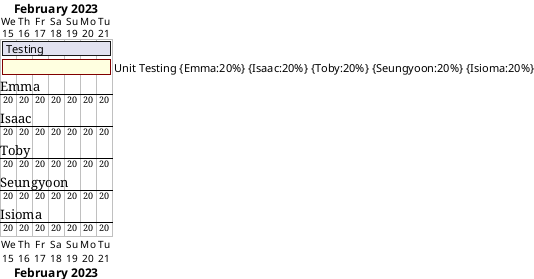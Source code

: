 @startgantt

Project starts 2023-02-15

[Testing] starts 2023-02-15
[Testing] lasts 7 days

[Unit Testing] on {Emma:20%} {Isaac:20%} {Toby:20%} {Seungyoon:20%} {Isioma:20%} starts 2023-02-15 and ends 2023-02-21 and is colored in LightYellow/Maroon

@endgantt